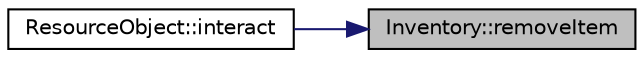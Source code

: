 digraph "Inventory::removeItem"
{
 // LATEX_PDF_SIZE
  edge [fontname="Helvetica",fontsize="10",labelfontname="Helvetica",labelfontsize="10"];
  node [fontname="Helvetica",fontsize="10",shape=record];
  rankdir="RL";
  Node1 [label="Inventory::removeItem",height=0.2,width=0.4,color="black", fillcolor="grey75", style="filled", fontcolor="black",tooltip="Removes item from the inventory."];
  Node1 -> Node2 [dir="back",color="midnightblue",fontsize="10",style="solid",fontname="Helvetica"];
  Node2 [label="ResourceObject::interact",height=0.2,width=0.4,color="black", fillcolor="white", style="filled",URL="$classResourceObject.html#aaee08d1b37836242c2ede45abbf7df71",tooltip="Interact with the object."];
}
